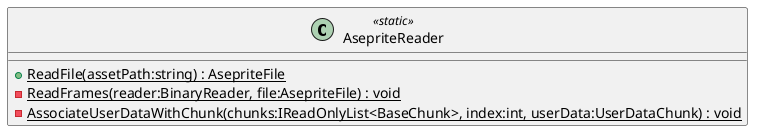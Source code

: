 @startuml
class AsepriteReader <<static>> {
    + {static} ReadFile(assetPath:string) : AsepriteFile
    {static} - ReadFrames(reader:BinaryReader, file:AsepriteFile) : void
    {static} - AssociateUserDataWithChunk(chunks:IReadOnlyList<BaseChunk>, index:int, userData:UserDataChunk) : void
}
@enduml
